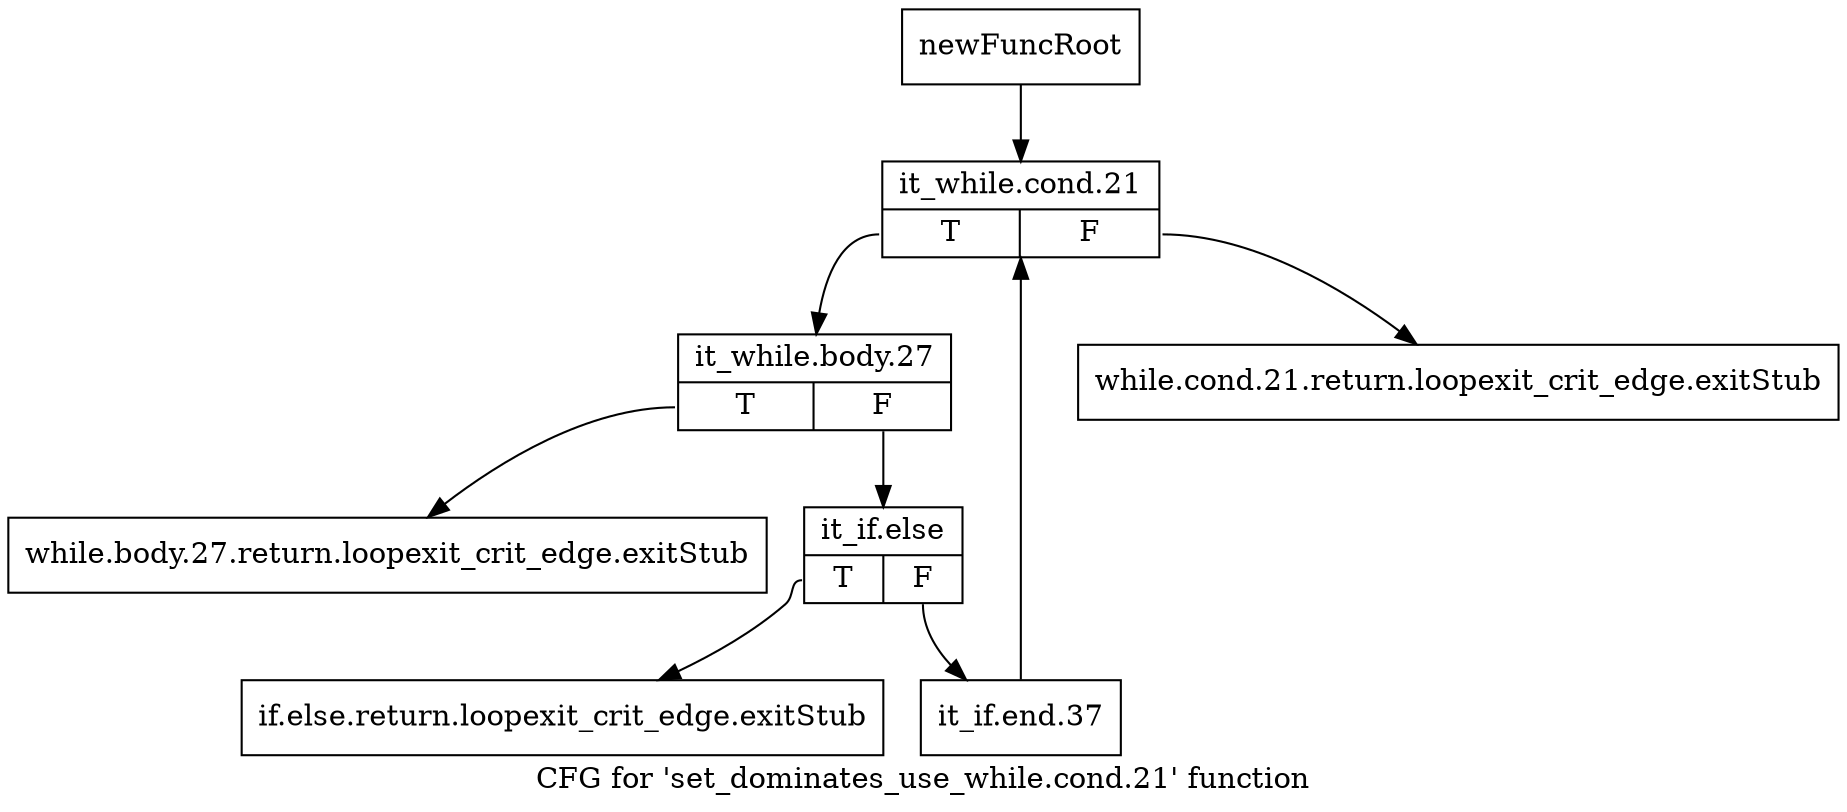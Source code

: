 digraph "CFG for 'set_dominates_use_while.cond.21' function" {
	label="CFG for 'set_dominates_use_while.cond.21' function";

	Node0xc5a7940 [shape=record,label="{newFuncRoot}"];
	Node0xc5a7940 -> Node0xc5a7a80;
	Node0xc5a7990 [shape=record,label="{while.cond.21.return.loopexit_crit_edge.exitStub}"];
	Node0xc5a79e0 [shape=record,label="{while.body.27.return.loopexit_crit_edge.exitStub}"];
	Node0xc5a7a30 [shape=record,label="{if.else.return.loopexit_crit_edge.exitStub}"];
	Node0xc5a7a80 [shape=record,label="{it_while.cond.21|{<s0>T|<s1>F}}"];
	Node0xc5a7a80:s0 -> Node0xc5a7ad0;
	Node0xc5a7a80:s1 -> Node0xc5a7990;
	Node0xc5a7ad0 [shape=record,label="{it_while.body.27|{<s0>T|<s1>F}}"];
	Node0xc5a7ad0:s0 -> Node0xc5a79e0;
	Node0xc5a7ad0:s1 -> Node0xc5a8350;
	Node0xc5a8350 [shape=record,label="{it_if.else|{<s0>T|<s1>F}}"];
	Node0xc5a8350:s0 -> Node0xc5a7a30;
	Node0xc5a8350:s1 -> Node0xc5a83a0;
	Node0xc5a83a0 [shape=record,label="{it_if.end.37}"];
	Node0xc5a83a0 -> Node0xc5a7a80;
}
